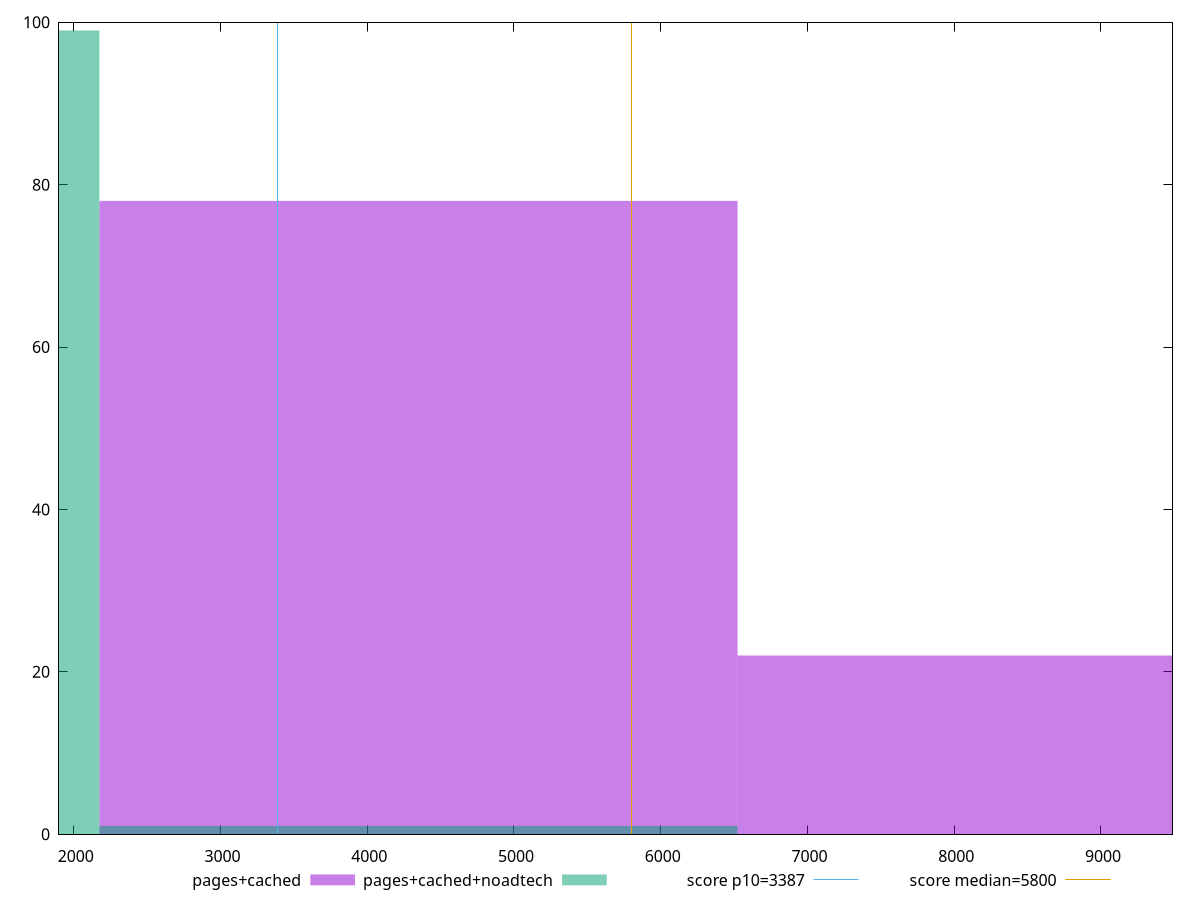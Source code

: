 reset

$pagesCached <<EOF
8698.03511309093 22
4349.017556545465 78
EOF

$pagesCachedNoadtech <<EOF
4349.017556545465 1
0 99
EOF

set key outside below
set boxwidth 4349.017556545465
set xrange [1899.3210000000001:9487.57685572942]
set yrange [0:100]
set trange [0:100]
set style fill transparent solid 0.5 noborder

set parametric
set terminal svg size 640, 500 enhanced background rgb 'white'
set output "report_00026_2021-02-22T21:38:55.199Z/speed-index/comparison/histogram/1_vs_2.svg"

plot $pagesCached title "pages+cached" with boxes, \
     $pagesCachedNoadtech title "pages+cached+noadtech" with boxes, \
     3387,t title "score p10=3387", \
     5800,t title "score median=5800"

reset
